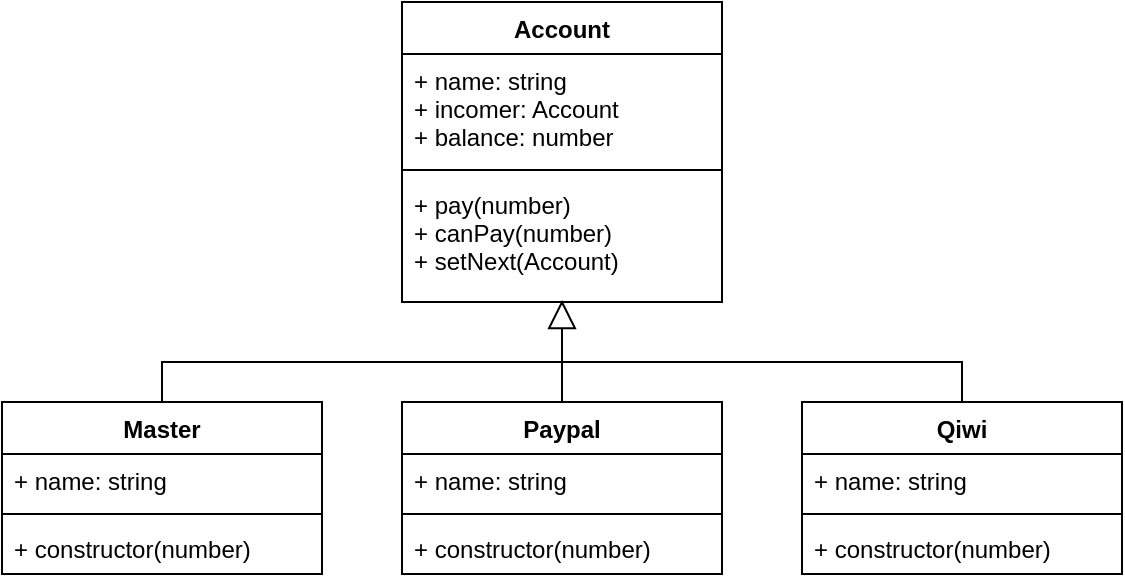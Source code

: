 <mxfile version="14.9.1" type="device"><diagram id="Cdj8k6w5Qvy4xiDTeiiD" name="Page-1"><mxGraphModel dx="868" dy="450" grid="1" gridSize="10" guides="1" tooltips="1" connect="1" arrows="1" fold="1" page="1" pageScale="1" pageWidth="827" pageHeight="1169" math="0" shadow="0"><root><mxCell id="0"/><mxCell id="1" parent="0"/><mxCell id="AAY5hRSSZd62UYrIgk8w-1" value="Account" style="swimlane;fontStyle=1;align=center;verticalAlign=top;childLayout=stackLayout;horizontal=1;startSize=26;horizontalStack=0;resizeParent=1;resizeParentMax=0;resizeLast=0;collapsible=1;marginBottom=0;" vertex="1" parent="1"><mxGeometry x="280" y="40" width="160" height="150" as="geometry"/></mxCell><mxCell id="AAY5hRSSZd62UYrIgk8w-2" value="+ name: string&#10;+ incomer: Account&#10;+ balance: number" style="text;strokeColor=none;fillColor=none;align=left;verticalAlign=top;spacingLeft=4;spacingRight=4;overflow=hidden;rotatable=0;points=[[0,0.5],[1,0.5]];portConstraint=eastwest;" vertex="1" parent="AAY5hRSSZd62UYrIgk8w-1"><mxGeometry y="26" width="160" height="54" as="geometry"/></mxCell><mxCell id="AAY5hRSSZd62UYrIgk8w-3" value="" style="line;strokeWidth=1;fillColor=none;align=left;verticalAlign=middle;spacingTop=-1;spacingLeft=3;spacingRight=3;rotatable=0;labelPosition=right;points=[];portConstraint=eastwest;" vertex="1" parent="AAY5hRSSZd62UYrIgk8w-1"><mxGeometry y="80" width="160" height="8" as="geometry"/></mxCell><mxCell id="AAY5hRSSZd62UYrIgk8w-4" value="+ pay(number)&#10;+ canPay(number)&#10;+ setNext(Account)" style="text;strokeColor=none;fillColor=none;align=left;verticalAlign=top;spacingLeft=4;spacingRight=4;overflow=hidden;rotatable=0;points=[[0,0.5],[1,0.5]];portConstraint=eastwest;" vertex="1" parent="AAY5hRSSZd62UYrIgk8w-1"><mxGeometry y="88" width="160" height="62" as="geometry"/></mxCell><mxCell id="AAY5hRSSZd62UYrIgk8w-5" value="Master" style="swimlane;fontStyle=1;align=center;verticalAlign=top;childLayout=stackLayout;horizontal=1;startSize=26;horizontalStack=0;resizeParent=1;resizeParentMax=0;resizeLast=0;collapsible=1;marginBottom=0;" vertex="1" parent="1"><mxGeometry x="80" y="240" width="160" height="86" as="geometry"/></mxCell><mxCell id="AAY5hRSSZd62UYrIgk8w-6" value="+ name: string" style="text;strokeColor=none;fillColor=none;align=left;verticalAlign=top;spacingLeft=4;spacingRight=4;overflow=hidden;rotatable=0;points=[[0,0.5],[1,0.5]];portConstraint=eastwest;" vertex="1" parent="AAY5hRSSZd62UYrIgk8w-5"><mxGeometry y="26" width="160" height="26" as="geometry"/></mxCell><mxCell id="AAY5hRSSZd62UYrIgk8w-7" value="" style="line;strokeWidth=1;fillColor=none;align=left;verticalAlign=middle;spacingTop=-1;spacingLeft=3;spacingRight=3;rotatable=0;labelPosition=right;points=[];portConstraint=eastwest;" vertex="1" parent="AAY5hRSSZd62UYrIgk8w-5"><mxGeometry y="52" width="160" height="8" as="geometry"/></mxCell><mxCell id="AAY5hRSSZd62UYrIgk8w-8" value="+ constructor(number)" style="text;strokeColor=none;fillColor=none;align=left;verticalAlign=top;spacingLeft=4;spacingRight=4;overflow=hidden;rotatable=0;points=[[0,0.5],[1,0.5]];portConstraint=eastwest;" vertex="1" parent="AAY5hRSSZd62UYrIgk8w-5"><mxGeometry y="60" width="160" height="26" as="geometry"/></mxCell><mxCell id="AAY5hRSSZd62UYrIgk8w-9" value="Paypal" style="swimlane;fontStyle=1;align=center;verticalAlign=top;childLayout=stackLayout;horizontal=1;startSize=26;horizontalStack=0;resizeParent=1;resizeParentMax=0;resizeLast=0;collapsible=1;marginBottom=0;" vertex="1" parent="1"><mxGeometry x="280" y="240" width="160" height="86" as="geometry"/></mxCell><mxCell id="AAY5hRSSZd62UYrIgk8w-10" value="+ name: string" style="text;strokeColor=none;fillColor=none;align=left;verticalAlign=top;spacingLeft=4;spacingRight=4;overflow=hidden;rotatable=0;points=[[0,0.5],[1,0.5]];portConstraint=eastwest;" vertex="1" parent="AAY5hRSSZd62UYrIgk8w-9"><mxGeometry y="26" width="160" height="26" as="geometry"/></mxCell><mxCell id="AAY5hRSSZd62UYrIgk8w-11" value="" style="line;strokeWidth=1;fillColor=none;align=left;verticalAlign=middle;spacingTop=-1;spacingLeft=3;spacingRight=3;rotatable=0;labelPosition=right;points=[];portConstraint=eastwest;" vertex="1" parent="AAY5hRSSZd62UYrIgk8w-9"><mxGeometry y="52" width="160" height="8" as="geometry"/></mxCell><mxCell id="AAY5hRSSZd62UYrIgk8w-12" value="+ constructor(number)" style="text;strokeColor=none;fillColor=none;align=left;verticalAlign=top;spacingLeft=4;spacingRight=4;overflow=hidden;rotatable=0;points=[[0,0.5],[1,0.5]];portConstraint=eastwest;" vertex="1" parent="AAY5hRSSZd62UYrIgk8w-9"><mxGeometry y="60" width="160" height="26" as="geometry"/></mxCell><mxCell id="AAY5hRSSZd62UYrIgk8w-13" value="Qiwi" style="swimlane;fontStyle=1;align=center;verticalAlign=top;childLayout=stackLayout;horizontal=1;startSize=26;horizontalStack=0;resizeParent=1;resizeParentMax=0;resizeLast=0;collapsible=1;marginBottom=0;" vertex="1" parent="1"><mxGeometry x="480" y="240" width="160" height="86" as="geometry"/></mxCell><mxCell id="AAY5hRSSZd62UYrIgk8w-14" value="+ name: string" style="text;strokeColor=none;fillColor=none;align=left;verticalAlign=top;spacingLeft=4;spacingRight=4;overflow=hidden;rotatable=0;points=[[0,0.5],[1,0.5]];portConstraint=eastwest;" vertex="1" parent="AAY5hRSSZd62UYrIgk8w-13"><mxGeometry y="26" width="160" height="26" as="geometry"/></mxCell><mxCell id="AAY5hRSSZd62UYrIgk8w-15" value="" style="line;strokeWidth=1;fillColor=none;align=left;verticalAlign=middle;spacingTop=-1;spacingLeft=3;spacingRight=3;rotatable=0;labelPosition=right;points=[];portConstraint=eastwest;" vertex="1" parent="AAY5hRSSZd62UYrIgk8w-13"><mxGeometry y="52" width="160" height="8" as="geometry"/></mxCell><mxCell id="AAY5hRSSZd62UYrIgk8w-16" value="+ constructor(number)" style="text;strokeColor=none;fillColor=none;align=left;verticalAlign=top;spacingLeft=4;spacingRight=4;overflow=hidden;rotatable=0;points=[[0,0.5],[1,0.5]];portConstraint=eastwest;" vertex="1" parent="AAY5hRSSZd62UYrIgk8w-13"><mxGeometry y="60" width="160" height="26" as="geometry"/></mxCell><mxCell id="AAY5hRSSZd62UYrIgk8w-17" value="" style="shape=partialRectangle;whiteSpace=wrap;html=1;bottom=1;right=1;left=1;top=0;fillColor=none;routingCenterX=-0.5;direction=west;" vertex="1" parent="1"><mxGeometry x="160" y="220" width="400" height="20" as="geometry"/></mxCell><mxCell id="AAY5hRSSZd62UYrIgk8w-18" value="" style="html=1;verticalAlign=bottom;startArrow=none;startFill=0;endArrow=block;startSize=8;endFill=0;endSize=12;exitX=0.5;exitY=0;exitDx=0;exitDy=0;" edge="1" parent="1" source="AAY5hRSSZd62UYrIgk8w-17"><mxGeometry width="60" relative="1" as="geometry"><mxPoint x="360" y="250" as="sourcePoint"/><mxPoint x="360" y="189" as="targetPoint"/></mxGeometry></mxCell></root></mxGraphModel></diagram></mxfile>